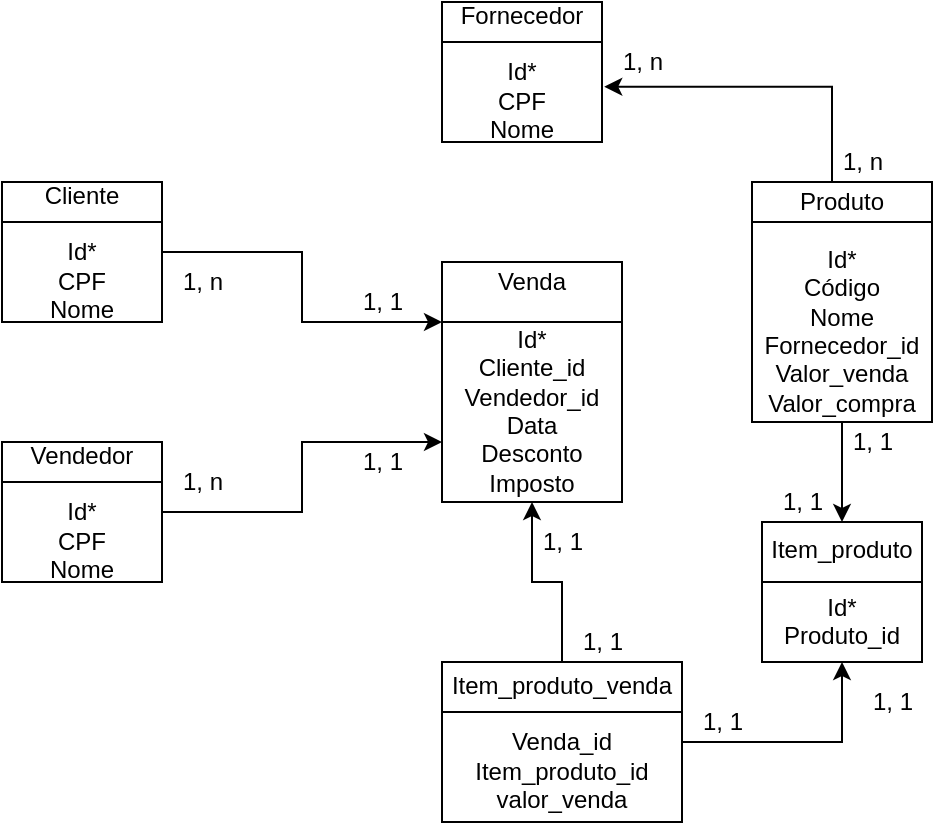 <mxfile version="13.6.2" type="device"><diagram id="BgOrSnYs12i74439xq9n" name="Page-1"><mxGraphModel dx="754" dy="459" grid="1" gridSize="10" guides="1" tooltips="1" connect="1" arrows="1" fold="1" page="1" pageScale="1" pageWidth="850" pageHeight="1100" math="0" shadow="0"><root><mxCell id="0"/><mxCell id="1" parent="0"/><mxCell id="Mp0G4Fn0vyHaLTn4RWU4-30" style="edgeStyle=orthogonalEdgeStyle;rounded=0;orthogonalLoop=1;jettySize=auto;html=1;entryX=1.014;entryY=0.605;entryDx=0;entryDy=0;exitX=0.5;exitY=0;exitDx=0;exitDy=0;entryPerimeter=0;" edge="1" parent="1" source="Mp0G4Fn0vyHaLTn4RWU4-1" target="Mp0G4Fn0vyHaLTn4RWU4-18"><mxGeometry relative="1" as="geometry"><Array as="points"><mxPoint x="595" y="172"/></Array></mxGeometry></mxCell><mxCell id="Mp0G4Fn0vyHaLTn4RWU4-36" style="edgeStyle=orthogonalEdgeStyle;rounded=0;orthogonalLoop=1;jettySize=auto;html=1;entryX=0.5;entryY=0;entryDx=0;entryDy=0;" edge="1" parent="1" source="Mp0G4Fn0vyHaLTn4RWU4-1" target="Mp0G4Fn0vyHaLTn4RWU4-17"><mxGeometry relative="1" as="geometry"/></mxCell><mxCell id="Mp0G4Fn0vyHaLTn4RWU4-1" value="Produto&lt;br&gt;&lt;br&gt;Id*&lt;br&gt;Código&lt;br&gt;Nome&lt;br&gt;Fornecedor_id&lt;br&gt;Valor_venda&lt;br&gt;Valor_compra" style="shape=internalStorage;whiteSpace=wrap;html=1;backgroundOutline=1;dx=0;dy=20;" vertex="1" parent="1"><mxGeometry x="555" y="220" width="90" height="120" as="geometry"/></mxCell><mxCell id="Mp0G4Fn0vyHaLTn4RWU4-2" value="Venda&lt;br&gt;&lt;br&gt;Id*&lt;br&gt;Cliente_id&lt;br&gt;Vendedor_id&lt;br&gt;Data&lt;br&gt;Desconto&lt;br&gt;Imposto" style="shape=internalStorage;whiteSpace=wrap;html=1;backgroundOutline=1;dx=0;dy=30;" vertex="1" parent="1"><mxGeometry x="400" y="260" width="90" height="120" as="geometry"/></mxCell><mxCell id="Mp0G4Fn0vyHaLTn4RWU4-9" style="edgeStyle=orthogonalEdgeStyle;rounded=0;orthogonalLoop=1;jettySize=auto;html=1;entryX=0;entryY=0.25;entryDx=0;entryDy=0;" edge="1" parent="1" source="Mp0G4Fn0vyHaLTn4RWU4-3" target="Mp0G4Fn0vyHaLTn4RWU4-2"><mxGeometry relative="1" as="geometry"/></mxCell><mxCell id="Mp0G4Fn0vyHaLTn4RWU4-3" value="Cliente&lt;br&gt;&lt;br&gt;Id*&lt;br&gt;CPF&lt;br&gt;Nome" style="shape=internalStorage;whiteSpace=wrap;html=1;backgroundOutline=1;dx=0;dy=20;" vertex="1" parent="1"><mxGeometry x="180" y="220" width="80" height="70" as="geometry"/></mxCell><mxCell id="Mp0G4Fn0vyHaLTn4RWU4-6" style="edgeStyle=orthogonalEdgeStyle;rounded=0;orthogonalLoop=1;jettySize=auto;html=1;entryX=0;entryY=0.75;entryDx=0;entryDy=0;" edge="1" parent="1" source="Mp0G4Fn0vyHaLTn4RWU4-4" target="Mp0G4Fn0vyHaLTn4RWU4-2"><mxGeometry relative="1" as="geometry"/></mxCell><mxCell id="Mp0G4Fn0vyHaLTn4RWU4-4" value="Vendedor&lt;br&gt;&lt;br&gt;Id*&lt;br&gt;CPF&lt;br&gt;Nome" style="shape=internalStorage;whiteSpace=wrap;html=1;backgroundOutline=1;dx=0;dy=20;" vertex="1" parent="1"><mxGeometry x="180" y="350" width="80" height="70" as="geometry"/></mxCell><mxCell id="Mp0G4Fn0vyHaLTn4RWU4-11" value="1, n" style="text;html=1;align=center;verticalAlign=middle;resizable=0;points=[];autosize=1;" vertex="1" parent="1"><mxGeometry x="590" y="200" width="40" height="20" as="geometry"/></mxCell><mxCell id="Mp0G4Fn0vyHaLTn4RWU4-12" value="1, n" style="text;html=1;align=center;verticalAlign=middle;resizable=0;points=[];autosize=1;" vertex="1" parent="1"><mxGeometry x="260" y="260" width="40" height="20" as="geometry"/></mxCell><mxCell id="Mp0G4Fn0vyHaLTn4RWU4-13" value="1, 1" style="text;html=1;align=center;verticalAlign=middle;resizable=0;points=[];autosize=1;" vertex="1" parent="1"><mxGeometry x="350" y="270" width="40" height="20" as="geometry"/></mxCell><mxCell id="Mp0G4Fn0vyHaLTn4RWU4-14" value="1, n" style="text;html=1;align=center;verticalAlign=middle;resizable=0;points=[];autosize=1;" vertex="1" parent="1"><mxGeometry x="260" y="360" width="40" height="20" as="geometry"/></mxCell><mxCell id="Mp0G4Fn0vyHaLTn4RWU4-16" value="1, 1" style="text;html=1;align=center;verticalAlign=middle;resizable=0;points=[];autosize=1;" vertex="1" parent="1"><mxGeometry x="350" y="350" width="40" height="20" as="geometry"/></mxCell><mxCell id="Mp0G4Fn0vyHaLTn4RWU4-17" value="Item_produto&lt;br&gt;&lt;br&gt;Id*&lt;br&gt;Produto_id" style="shape=internalStorage;whiteSpace=wrap;html=1;backgroundOutline=1;dx=0;dy=30;" vertex="1" parent="1"><mxGeometry x="560" y="390" width="80" height="70" as="geometry"/></mxCell><mxCell id="Mp0G4Fn0vyHaLTn4RWU4-18" value="Fornecedor&lt;br&gt;&lt;br&gt;Id*&lt;br&gt;CPF&lt;br&gt;Nome" style="shape=internalStorage;whiteSpace=wrap;html=1;backgroundOutline=1;dx=0;dy=20;" vertex="1" parent="1"><mxGeometry x="400" y="130" width="80" height="70" as="geometry"/></mxCell><mxCell id="Mp0G4Fn0vyHaLTn4RWU4-20" style="edgeStyle=orthogonalEdgeStyle;rounded=0;orthogonalLoop=1;jettySize=auto;html=1;entryX=0.5;entryY=1;entryDx=0;entryDy=0;" edge="1" parent="1" source="Mp0G4Fn0vyHaLTn4RWU4-19" target="Mp0G4Fn0vyHaLTn4RWU4-2"><mxGeometry relative="1" as="geometry"/></mxCell><mxCell id="Mp0G4Fn0vyHaLTn4RWU4-31" style="edgeStyle=orthogonalEdgeStyle;rounded=0;orthogonalLoop=1;jettySize=auto;html=1;entryX=0.5;entryY=1;entryDx=0;entryDy=0;" edge="1" parent="1" source="Mp0G4Fn0vyHaLTn4RWU4-19" target="Mp0G4Fn0vyHaLTn4RWU4-17"><mxGeometry relative="1" as="geometry"/></mxCell><mxCell id="Mp0G4Fn0vyHaLTn4RWU4-19" value="Item_produto_venda&lt;br&gt;&lt;br&gt;Venda_id&lt;br&gt;Item_produto_id&lt;br&gt;valor_venda" style="shape=internalStorage;whiteSpace=wrap;html=1;backgroundOutline=1;dx=0;dy=25;" vertex="1" parent="1"><mxGeometry x="400" y="460" width="120" height="80" as="geometry"/></mxCell><mxCell id="Mp0G4Fn0vyHaLTn4RWU4-25" value="1, n" style="text;html=1;align=center;verticalAlign=middle;resizable=0;points=[];autosize=1;" vertex="1" parent="1"><mxGeometry x="480" y="150" width="40" height="20" as="geometry"/></mxCell><mxCell id="Mp0G4Fn0vyHaLTn4RWU4-32" value="1, 1" style="text;html=1;align=center;verticalAlign=middle;resizable=0;points=[];autosize=1;" vertex="1" parent="1"><mxGeometry x="440" y="390" width="40" height="20" as="geometry"/></mxCell><mxCell id="Mp0G4Fn0vyHaLTn4RWU4-33" value="1, 1" style="text;html=1;align=center;verticalAlign=middle;resizable=0;points=[];autosize=1;" vertex="1" parent="1"><mxGeometry x="460" y="440" width="40" height="20" as="geometry"/></mxCell><mxCell id="Mp0G4Fn0vyHaLTn4RWU4-34" value="1, 1" style="text;html=1;align=center;verticalAlign=middle;resizable=0;points=[];autosize=1;" vertex="1" parent="1"><mxGeometry x="605" y="470" width="40" height="20" as="geometry"/></mxCell><mxCell id="Mp0G4Fn0vyHaLTn4RWU4-35" value="1, 1" style="text;html=1;align=center;verticalAlign=middle;resizable=0;points=[];autosize=1;" vertex="1" parent="1"><mxGeometry x="520" y="480" width="40" height="20" as="geometry"/></mxCell><mxCell id="Mp0G4Fn0vyHaLTn4RWU4-37" value="1, 1" style="text;html=1;align=center;verticalAlign=middle;resizable=0;points=[];autosize=1;" vertex="1" parent="1"><mxGeometry x="595" y="340" width="40" height="20" as="geometry"/></mxCell><mxCell id="Mp0G4Fn0vyHaLTn4RWU4-38" value="1, 1" style="text;html=1;align=center;verticalAlign=middle;resizable=0;points=[];autosize=1;" vertex="1" parent="1"><mxGeometry x="560" y="370" width="40" height="20" as="geometry"/></mxCell></root></mxGraphModel></diagram></mxfile>